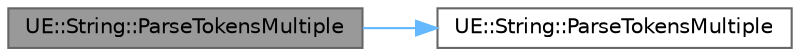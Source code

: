 digraph "UE::String::ParseTokensMultiple"
{
 // INTERACTIVE_SVG=YES
 // LATEX_PDF_SIZE
  bgcolor="transparent";
  edge [fontname=Helvetica,fontsize=10,labelfontname=Helvetica,labelfontsize=10];
  node [fontname=Helvetica,fontsize=10,shape=box,height=0.2,width=0.4];
  rankdir="LR";
  Node1 [id="Node000001",label="UE::String::ParseTokensMultiple",height=0.2,width=0.4,color="gray40", fillcolor="grey60", style="filled", fontcolor="black",tooltip="Parses every token in the input string, as separated by any of the delimiters."];
  Node1 -> Node2 [id="edge1_Node000001_Node000002",color="steelblue1",style="solid",tooltip=" "];
  Node2 [id="Node000002",label="UE::String::ParseTokensMultiple",height=0.2,width=0.4,color="grey40", fillcolor="white", style="filled",URL="$d9/d2e/namespaceUE_1_1String.html#ab9ca8a662aedd0e25cce8bf9d840f84d",tooltip="Visit every token in the input string, as separated by any of the delimiters."];
}
